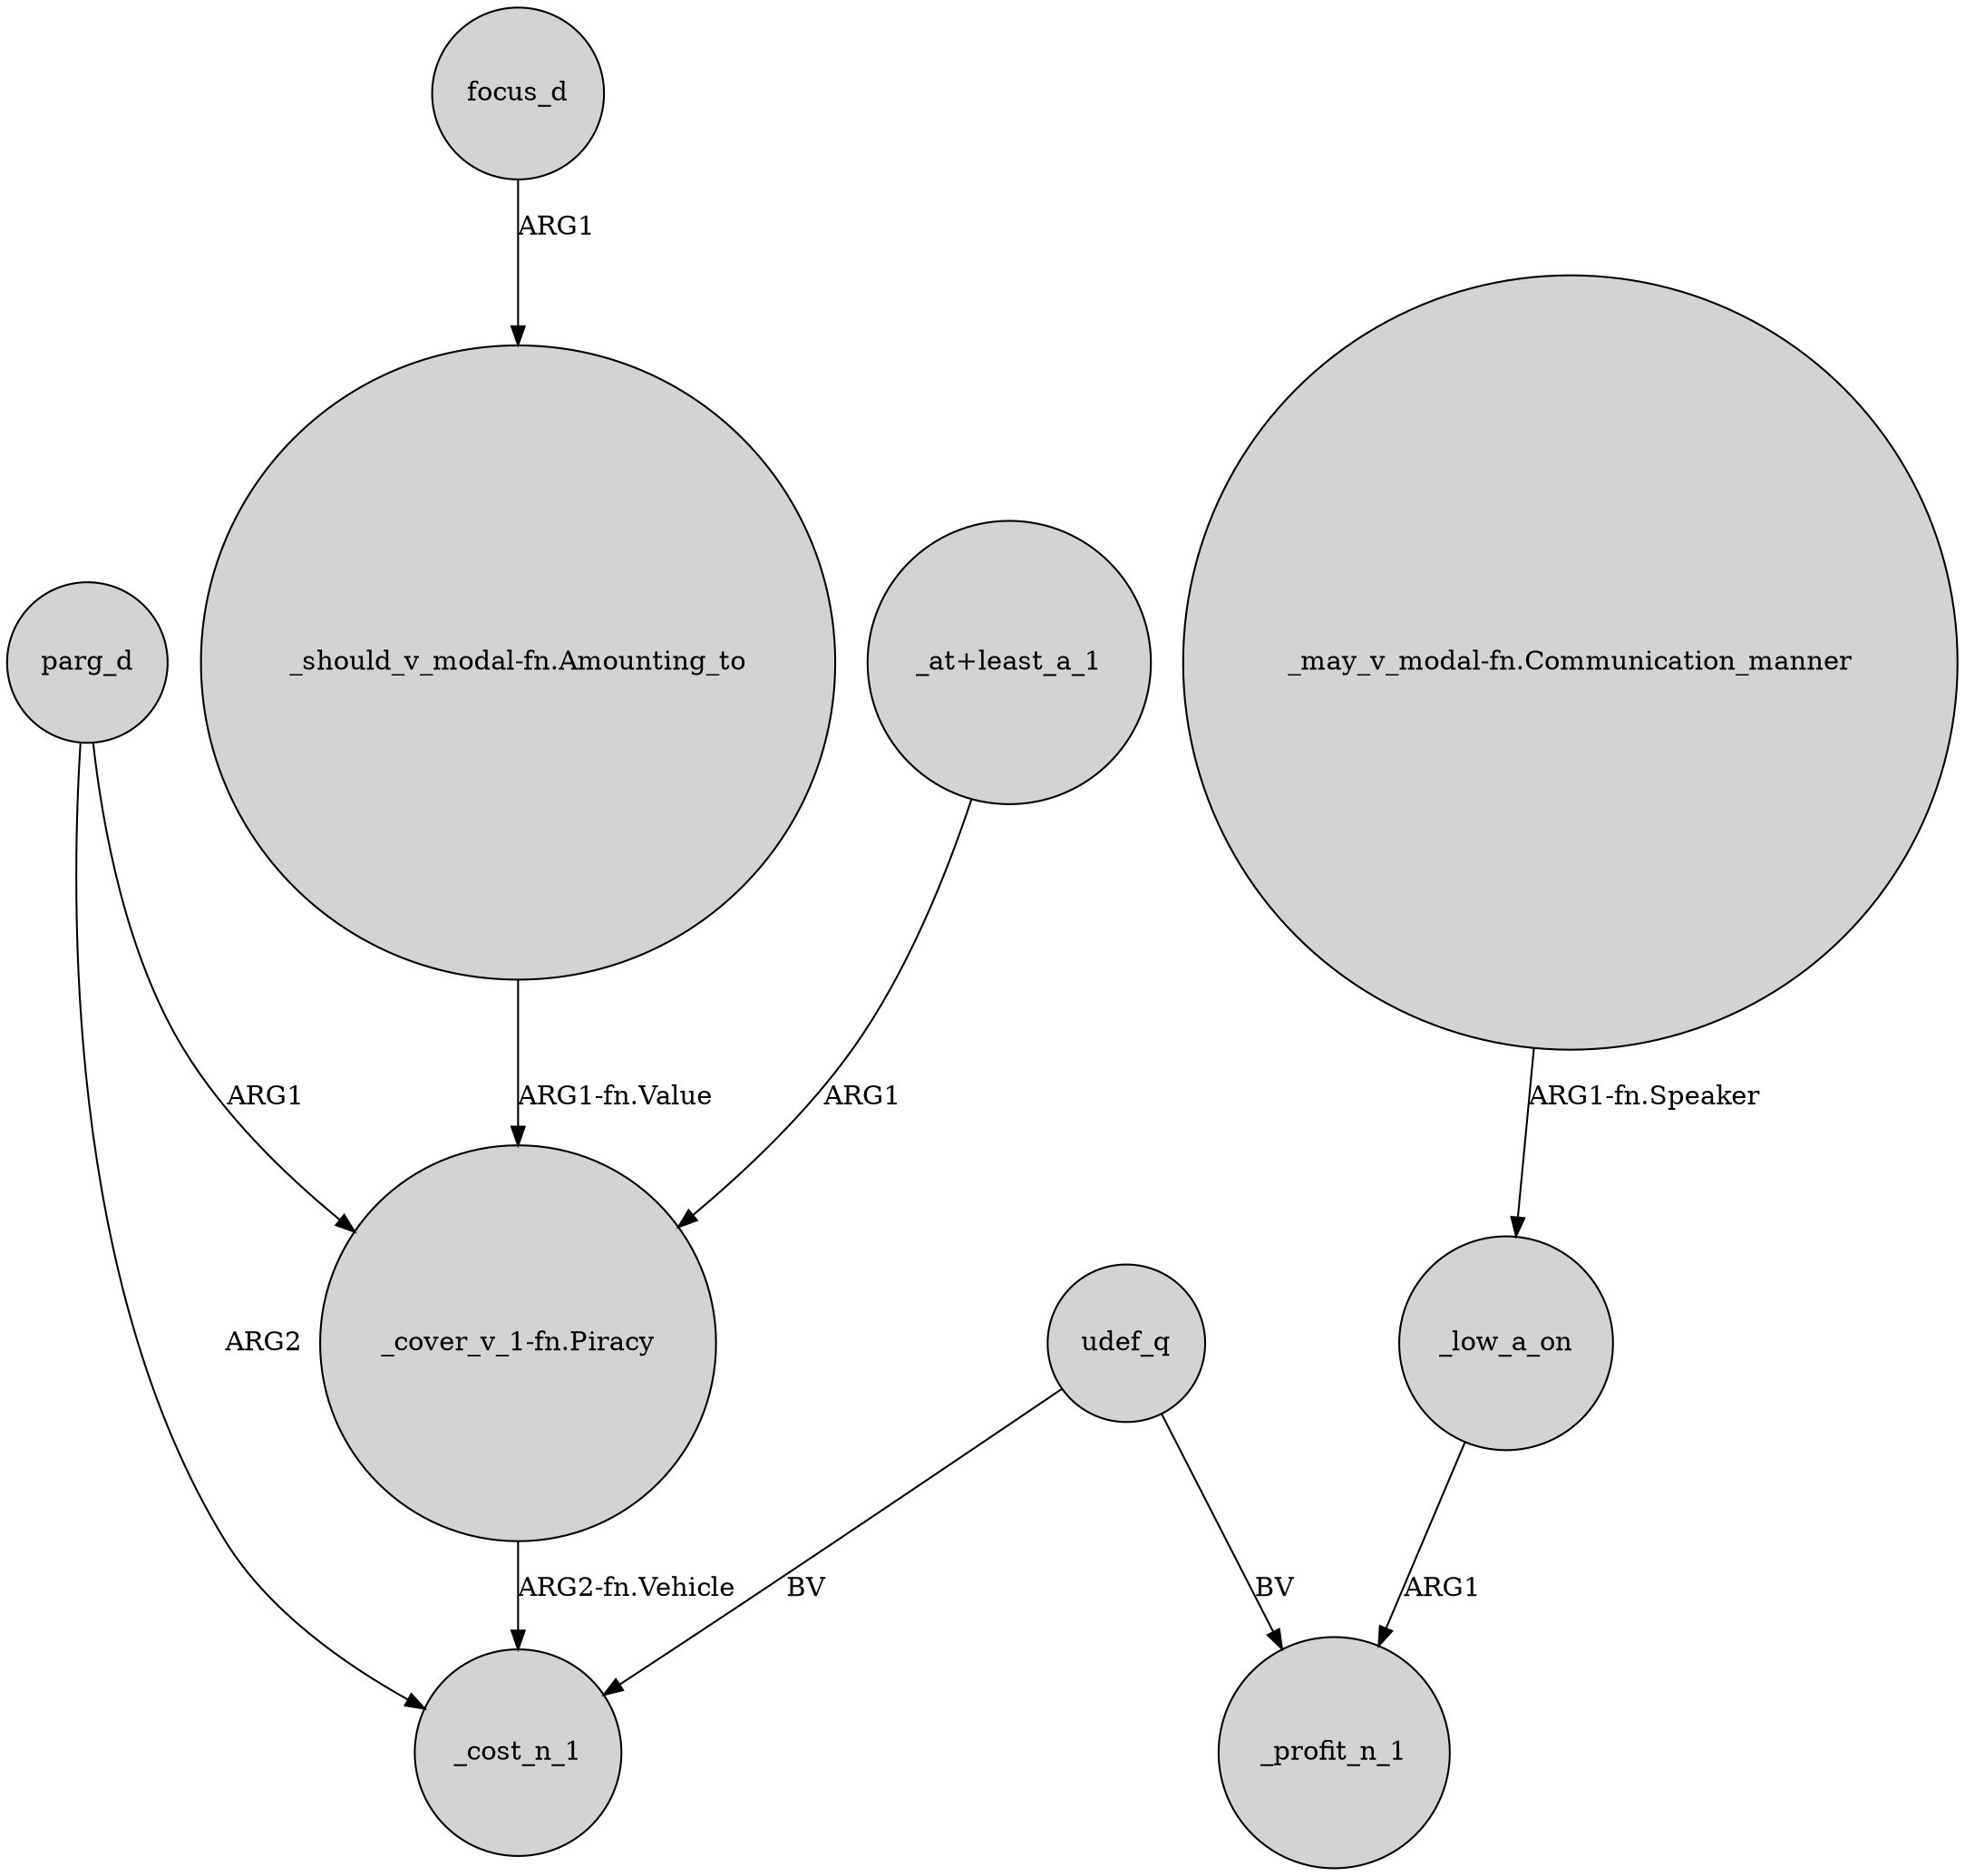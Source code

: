 digraph {
	node [shape=circle style=filled]
	parg_d -> "_cover_v_1-fn.Piracy" [label=ARG1]
	"_should_v_modal-fn.Amounting_to" -> "_cover_v_1-fn.Piracy" [label="ARG1-fn.Value"]
	focus_d -> "_should_v_modal-fn.Amounting_to" [label=ARG1]
	parg_d -> _cost_n_1 [label=ARG2]
	"_at+least_a_1" -> "_cover_v_1-fn.Piracy" [label=ARG1]
	"_may_v_modal-fn.Communication_manner" -> _low_a_on [label="ARG1-fn.Speaker"]
	"_cover_v_1-fn.Piracy" -> _cost_n_1 [label="ARG2-fn.Vehicle"]
	_low_a_on -> _profit_n_1 [label=ARG1]
	udef_q -> _cost_n_1 [label=BV]
	udef_q -> _profit_n_1 [label=BV]
}

